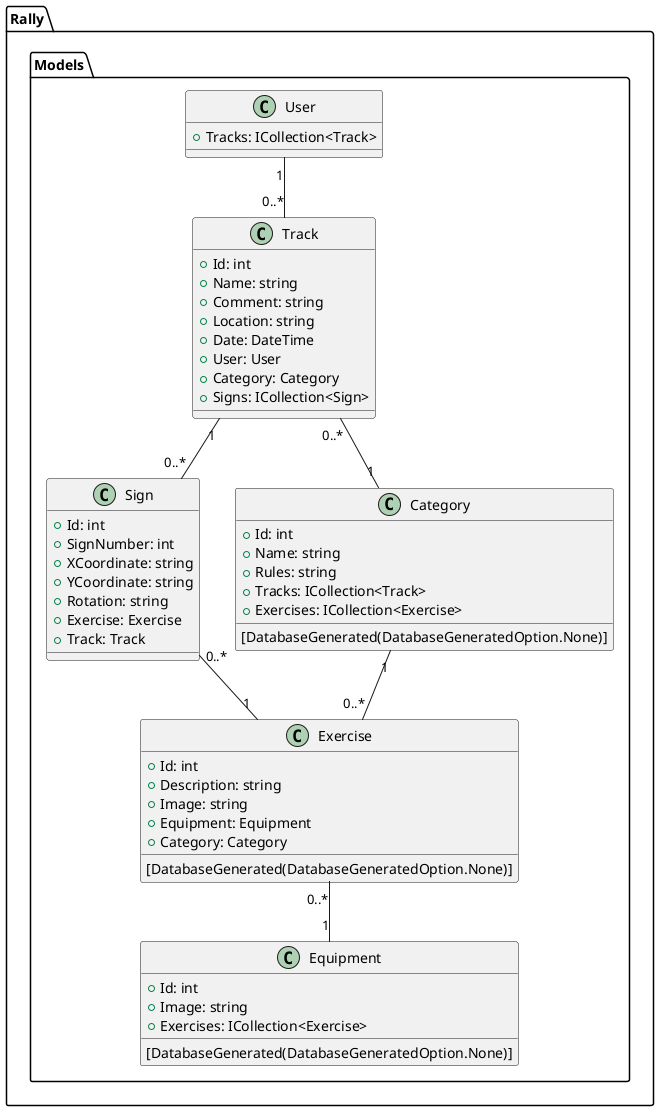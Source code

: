 @startuml Design Class Diagram for models

namespace Rally.Models {
    class User {
        + Tracks: ICollection<Track>
    }

    class Track {
        + Id: int
        + Name: string
        + Comment: string
        + Location: string
        + Date: DateTime
        + User: User
        + Category: Category
        + Signs: ICollection<Sign>
    }

    class Sign {
        + Id: int
        + SignNumber: int
        + XCoordinate: string
        + YCoordinate: string
        + Rotation: string
        + Exercise: Exercise
        + Track: Track
    }

    class Exercise {
        [DatabaseGenerated(DatabaseGeneratedOption.None)]
        + Id: int
        + Description: string
        + Image: string
        + Equipment: Equipment
        + Category: Category
    }

    class Equipment {
        [DatabaseGenerated(DatabaseGeneratedOption.None)]
        + Id: int
        + Image: string
        + Exercises: ICollection<Exercise>
    }

    class Category {
        [DatabaseGenerated(DatabaseGeneratedOption.None)]
        + Id: int
        + Name: string
        + Rules: string
        + Tracks: ICollection<Track>
        + Exercises: ICollection<Exercise>
    }

    User "1" -- "0..*" Track
    Track "0..*" -- "1" Category
    Track "1" -- "0..*" Sign
    Sign "0..*" -- "1" Exercise
    Exercise "0..*" -- "1" Equipment
    Category "1" -- "0..*" Exercise

}



@enduml
